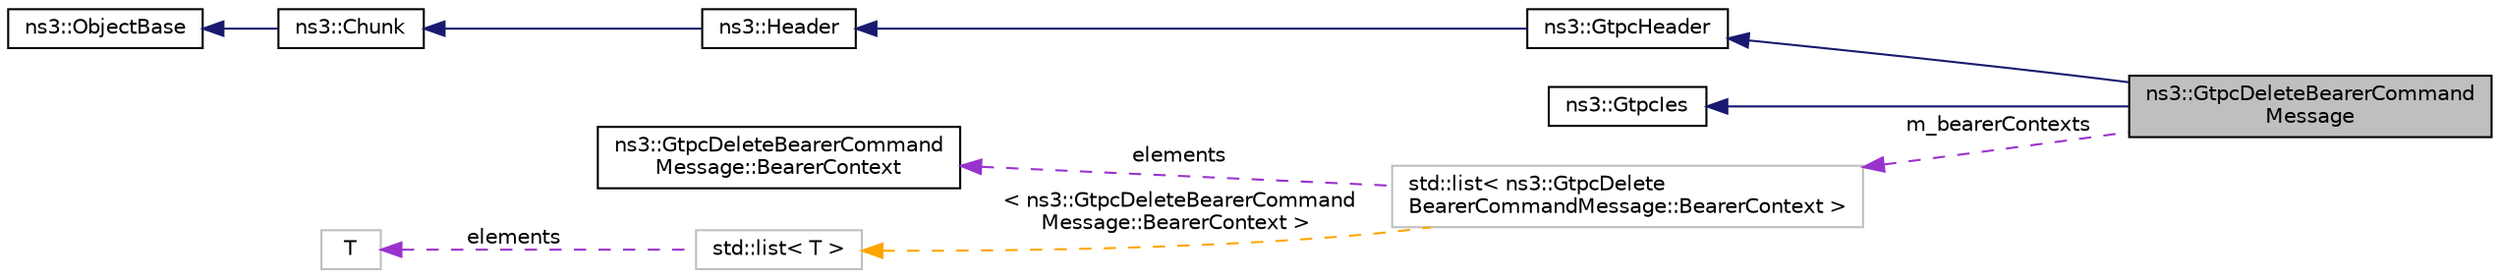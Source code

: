 digraph "ns3::GtpcDeleteBearerCommandMessage"
{
 // LATEX_PDF_SIZE
  edge [fontname="Helvetica",fontsize="10",labelfontname="Helvetica",labelfontsize="10"];
  node [fontname="Helvetica",fontsize="10",shape=record];
  rankdir="LR";
  Node1 [label="ns3::GtpcDeleteBearerCommand\lMessage",height=0.2,width=0.4,color="black", fillcolor="grey75", style="filled", fontcolor="black",tooltip=" "];
  Node2 -> Node1 [dir="back",color="midnightblue",fontsize="10",style="solid",fontname="Helvetica"];
  Node2 [label="ns3::GtpcHeader",height=0.2,width=0.4,color="black", fillcolor="white", style="filled",URL="$classns3_1_1_gtpc_header.html",tooltip="Header of the GTPv2-C protocol."];
  Node3 -> Node2 [dir="back",color="midnightblue",fontsize="10",style="solid",fontname="Helvetica"];
  Node3 [label="ns3::Header",height=0.2,width=0.4,color="black", fillcolor="white", style="filled",URL="$classns3_1_1_header.html",tooltip="Protocol header serialization and deserialization."];
  Node4 -> Node3 [dir="back",color="midnightblue",fontsize="10",style="solid",fontname="Helvetica"];
  Node4 [label="ns3::Chunk",height=0.2,width=0.4,color="black", fillcolor="white", style="filled",URL="$classns3_1_1_chunk.html",tooltip="abstract base class for ns3::Header and ns3::Trailer"];
  Node5 -> Node4 [dir="back",color="midnightblue",fontsize="10",style="solid",fontname="Helvetica"];
  Node5 [label="ns3::ObjectBase",height=0.2,width=0.4,color="black", fillcolor="white", style="filled",URL="$classns3_1_1_object_base.html",tooltip="Anchor the ns-3 type and attribute system."];
  Node6 -> Node1 [dir="back",color="midnightblue",fontsize="10",style="solid",fontname="Helvetica"];
  Node6 [label="ns3::GtpcIes",height=0.2,width=0.4,color="black", fillcolor="white", style="filled",URL="$classns3_1_1_gtpc_ies.html",tooltip=" "];
  Node7 -> Node1 [dir="back",color="darkorchid3",fontsize="10",style="dashed",label=" m_bearerContexts" ,fontname="Helvetica"];
  Node7 [label="std::list\< ns3::GtpcDelete\lBearerCommandMessage::BearerContext \>",height=0.2,width=0.4,color="grey75", fillcolor="white", style="filled",tooltip=" "];
  Node8 -> Node7 [dir="back",color="darkorchid3",fontsize="10",style="dashed",label=" elements" ,fontname="Helvetica"];
  Node8 [label="ns3::GtpcDeleteBearerCommand\lMessage::BearerContext",height=0.2,width=0.4,color="black", fillcolor="white", style="filled",URL="$structns3_1_1_gtpc_delete_bearer_command_message_1_1_bearer_context.html",tooltip=" "];
  Node9 -> Node7 [dir="back",color="orange",fontsize="10",style="dashed",label=" \< ns3::GtpcDeleteBearerCommand\lMessage::BearerContext \>" ,fontname="Helvetica"];
  Node9 [label="std::list\< T \>",height=0.2,width=0.4,color="grey75", fillcolor="white", style="filled",tooltip=" "];
  Node10 -> Node9 [dir="back",color="darkorchid3",fontsize="10",style="dashed",label=" elements" ,fontname="Helvetica"];
  Node10 [label="T",height=0.2,width=0.4,color="grey75", fillcolor="white", style="filled",tooltip=" "];
}
